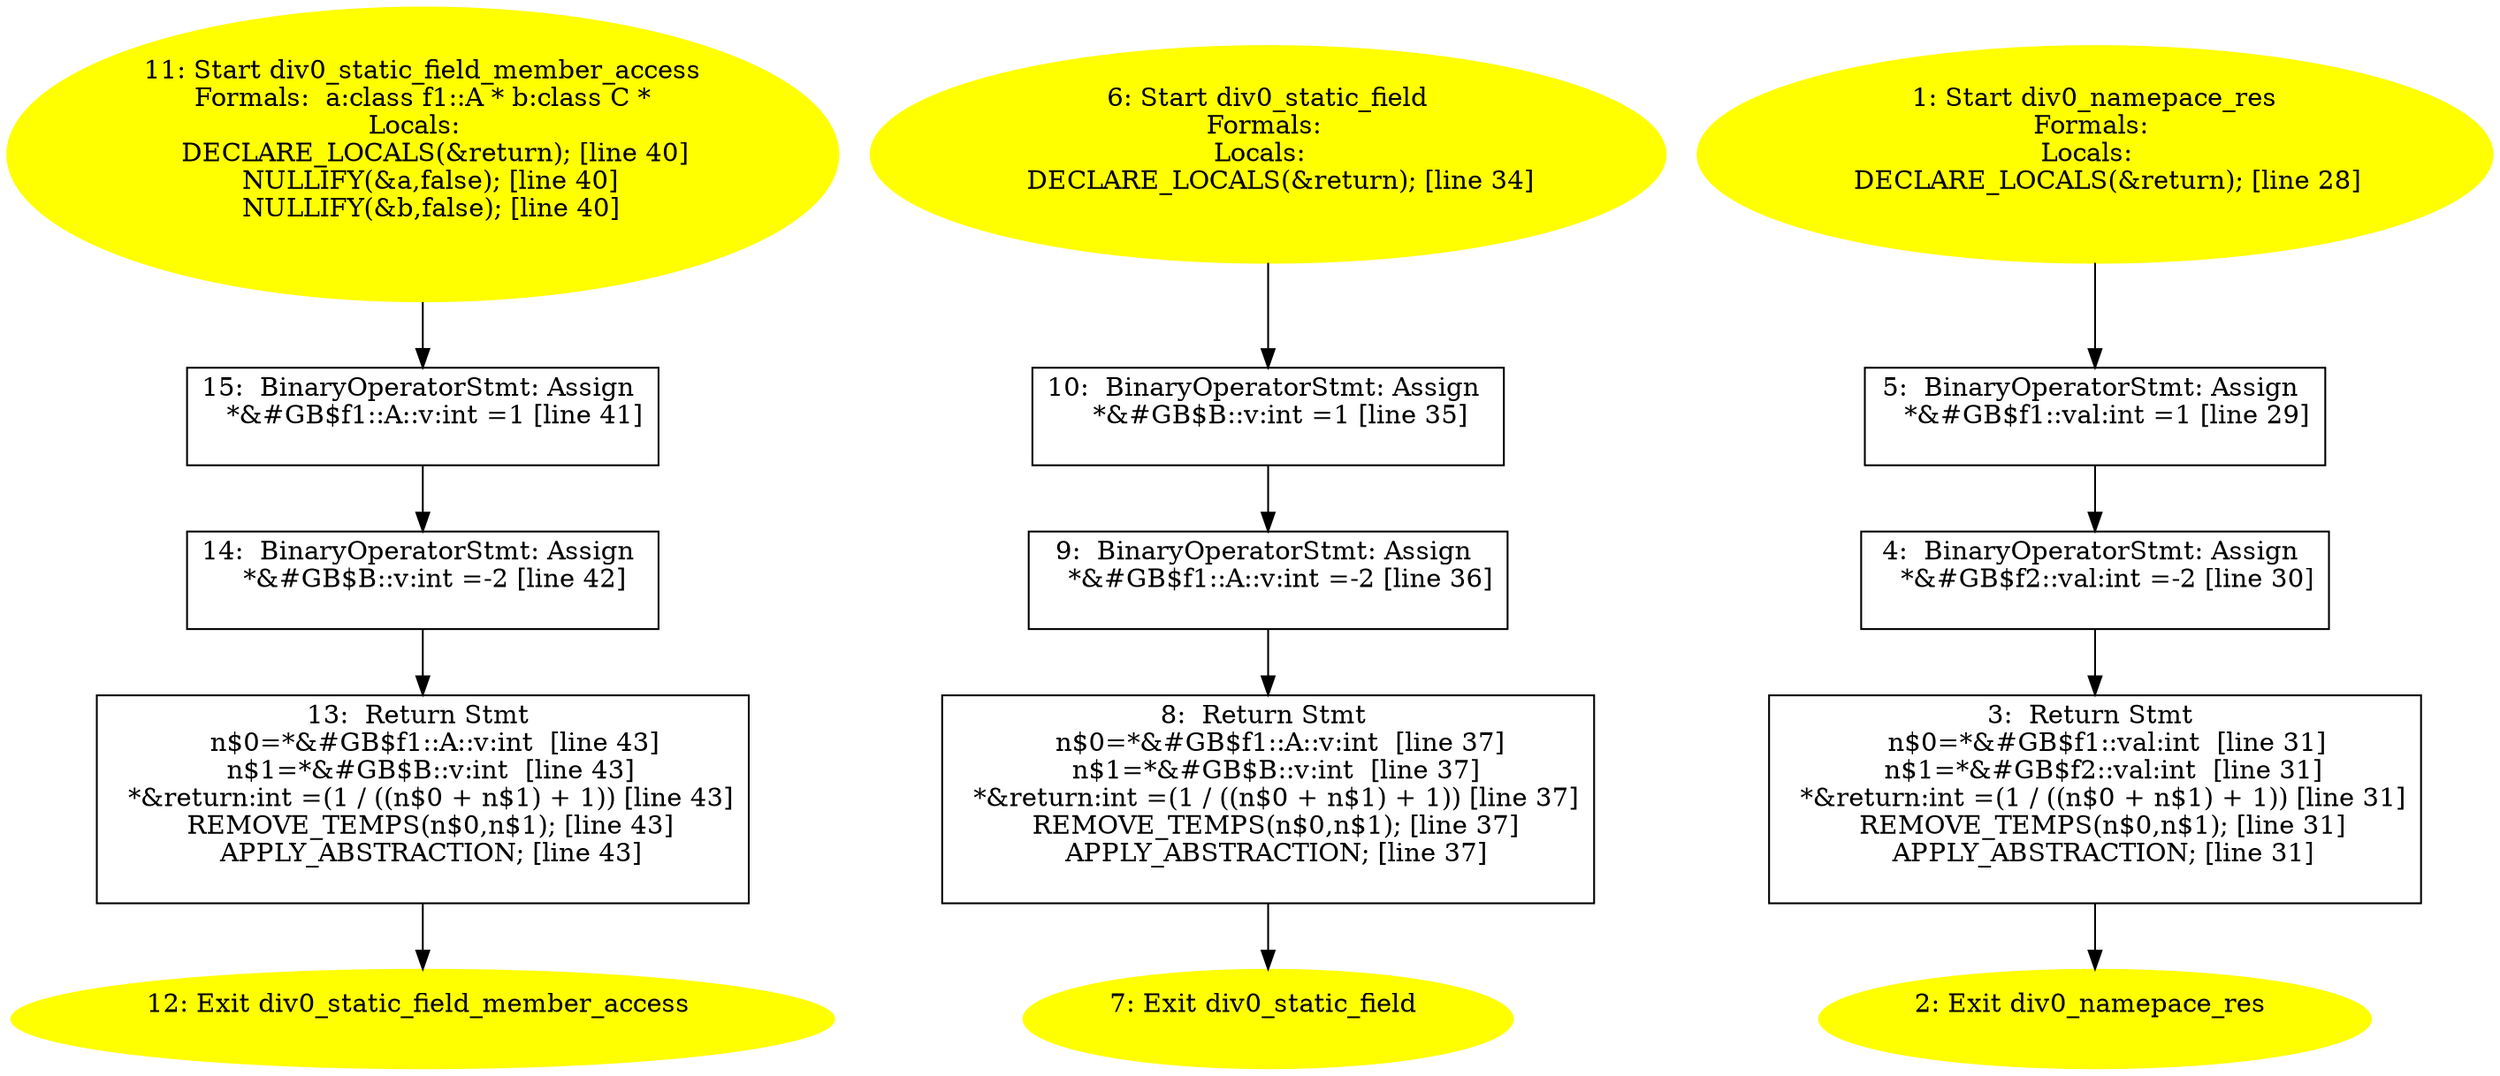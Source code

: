digraph iCFG {
15 [label="15:  BinaryOperatorStmt: Assign \n   *&#GB$f1::A::v:int =1 [line 41]\n " shape="box"]
	

	 15 -> 14 ;
14 [label="14:  BinaryOperatorStmt: Assign \n   *&#GB$B::v:int =-2 [line 42]\n " shape="box"]
	

	 14 -> 13 ;
13 [label="13:  Return Stmt \n   n$0=*&#GB$f1::A::v:int  [line 43]\n  n$1=*&#GB$B::v:int  [line 43]\n  *&return:int =(1 / ((n$0 + n$1) + 1)) [line 43]\n  REMOVE_TEMPS(n$0,n$1); [line 43]\n  APPLY_ABSTRACTION; [line 43]\n " shape="box"]
	

	 13 -> 12 ;
12 [label="12: Exit div0_static_field_member_access \n  " color=yellow style=filled]
	

11 [label="11: Start div0_static_field_member_access\nFormals:  a:class f1::A * b:class C *\nLocals:  \n   DECLARE_LOCALS(&return); [line 40]\n  NULLIFY(&a,false); [line 40]\n  NULLIFY(&b,false); [line 40]\n " color=yellow style=filled]
	

	 11 -> 15 ;
10 [label="10:  BinaryOperatorStmt: Assign \n   *&#GB$B::v:int =1 [line 35]\n " shape="box"]
	

	 10 -> 9 ;
9 [label="9:  BinaryOperatorStmt: Assign \n   *&#GB$f1::A::v:int =-2 [line 36]\n " shape="box"]
	

	 9 -> 8 ;
8 [label="8:  Return Stmt \n   n$0=*&#GB$f1::A::v:int  [line 37]\n  n$1=*&#GB$B::v:int  [line 37]\n  *&return:int =(1 / ((n$0 + n$1) + 1)) [line 37]\n  REMOVE_TEMPS(n$0,n$1); [line 37]\n  APPLY_ABSTRACTION; [line 37]\n " shape="box"]
	

	 8 -> 7 ;
7 [label="7: Exit div0_static_field \n  " color=yellow style=filled]
	

6 [label="6: Start div0_static_field\nFormals: \nLocals:  \n   DECLARE_LOCALS(&return); [line 34]\n " color=yellow style=filled]
	

	 6 -> 10 ;
5 [label="5:  BinaryOperatorStmt: Assign \n   *&#GB$f1::val:int =1 [line 29]\n " shape="box"]
	

	 5 -> 4 ;
4 [label="4:  BinaryOperatorStmt: Assign \n   *&#GB$f2::val:int =-2 [line 30]\n " shape="box"]
	

	 4 -> 3 ;
3 [label="3:  Return Stmt \n   n$0=*&#GB$f1::val:int  [line 31]\n  n$1=*&#GB$f2::val:int  [line 31]\n  *&return:int =(1 / ((n$0 + n$1) + 1)) [line 31]\n  REMOVE_TEMPS(n$0,n$1); [line 31]\n  APPLY_ABSTRACTION; [line 31]\n " shape="box"]
	

	 3 -> 2 ;
2 [label="2: Exit div0_namepace_res \n  " color=yellow style=filled]
	

1 [label="1: Start div0_namepace_res\nFormals: \nLocals:  \n   DECLARE_LOCALS(&return); [line 28]\n " color=yellow style=filled]
	

	 1 -> 5 ;
}
